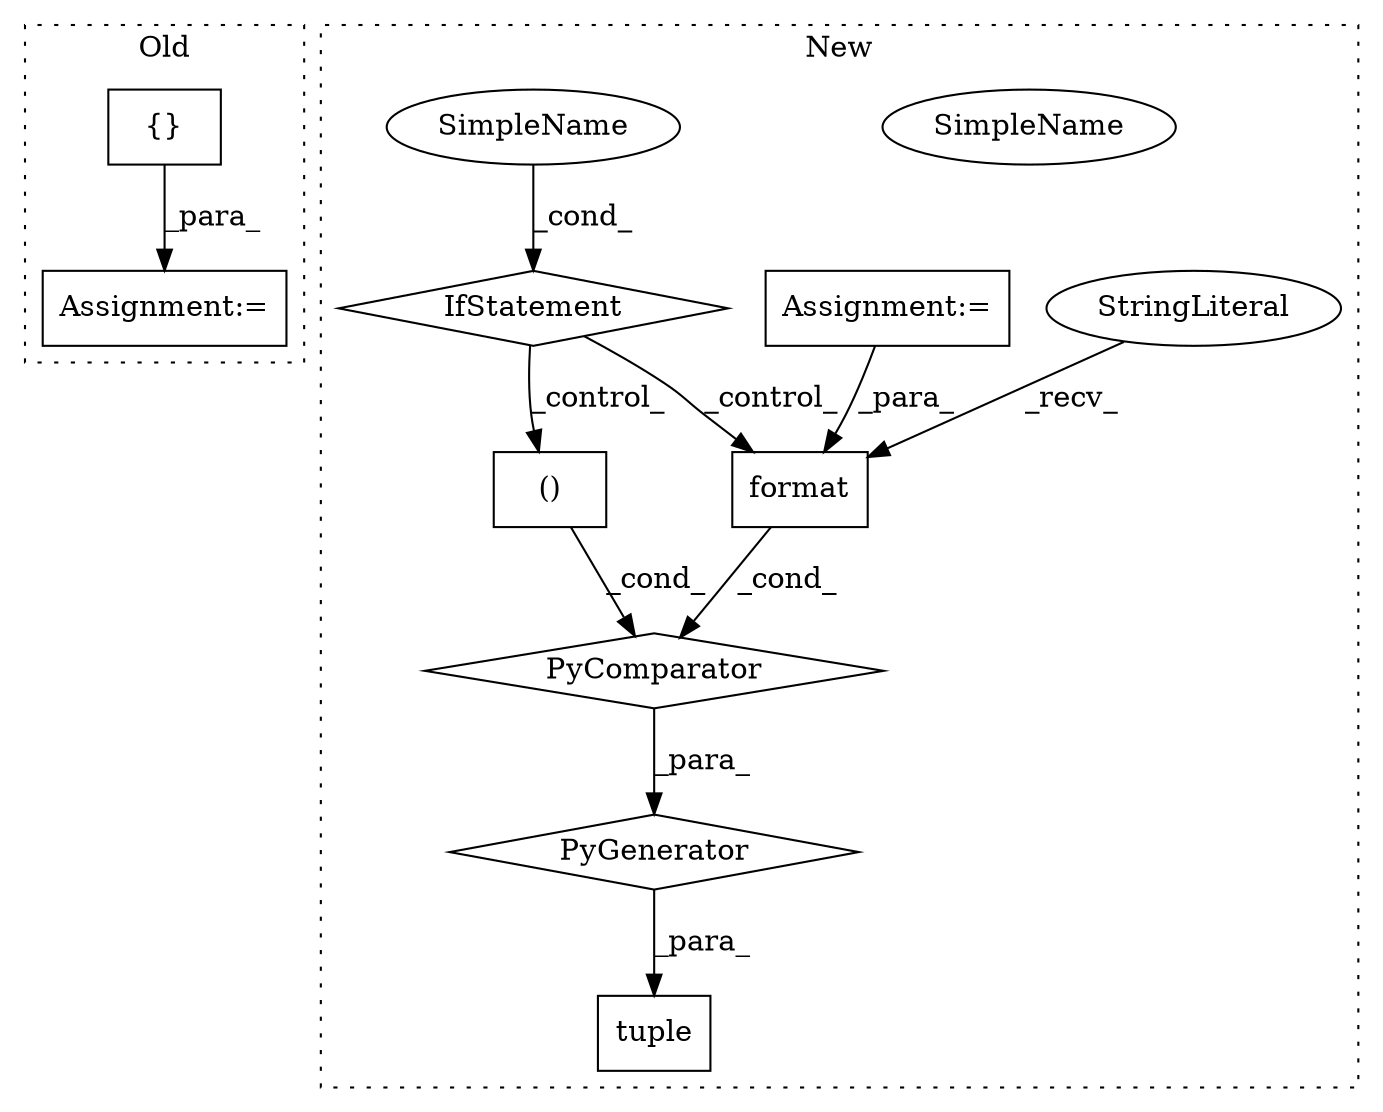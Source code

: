 digraph G {
subgraph cluster0 {
1 [label="{}" a="4" s="5061" l="2" shape="box"];
3 [label="Assignment:=" a="7" s="4778" l="1" shape="box"];
label = "Old";
style="dotted";
}
subgraph cluster1 {
2 [label="IfStatement" a="25" s="5377" l="40" shape="diamond"];
4 [label="()" a="106" s="5169" l="93" shape="box"];
5 [label="format" a="32" s="5132,5140" l="7,1" shape="box"];
6 [label="tuple" a="32" s="4936,5423" l="15,-3" shape="box"];
7 [label="SimpleName" a="42" s="5412" l="5" shape="ellipse"];
8 [label="PyGenerator" a="107" s="4951" l="472" shape="diamond"];
9 [label="StringLiteral" a="45" s="5110" l="21" shape="ellipse"];
10 [label="PyComparator" a="113" s="5377" l="40" shape="diamond"];
11 [label="Assignment:=" a="7" s="5377" l="40" shape="box"];
12 [label="SimpleName" a="42" s="5412" l="5" shape="ellipse"];
label = "New";
style="dotted";
}
1 -> 3 [label="_para_"];
2 -> 4 [label="_control_"];
2 -> 5 [label="_control_"];
4 -> 10 [label="_cond_"];
5 -> 10 [label="_cond_"];
8 -> 6 [label="_para_"];
9 -> 5 [label="_recv_"];
10 -> 8 [label="_para_"];
11 -> 5 [label="_para_"];
12 -> 2 [label="_cond_"];
}